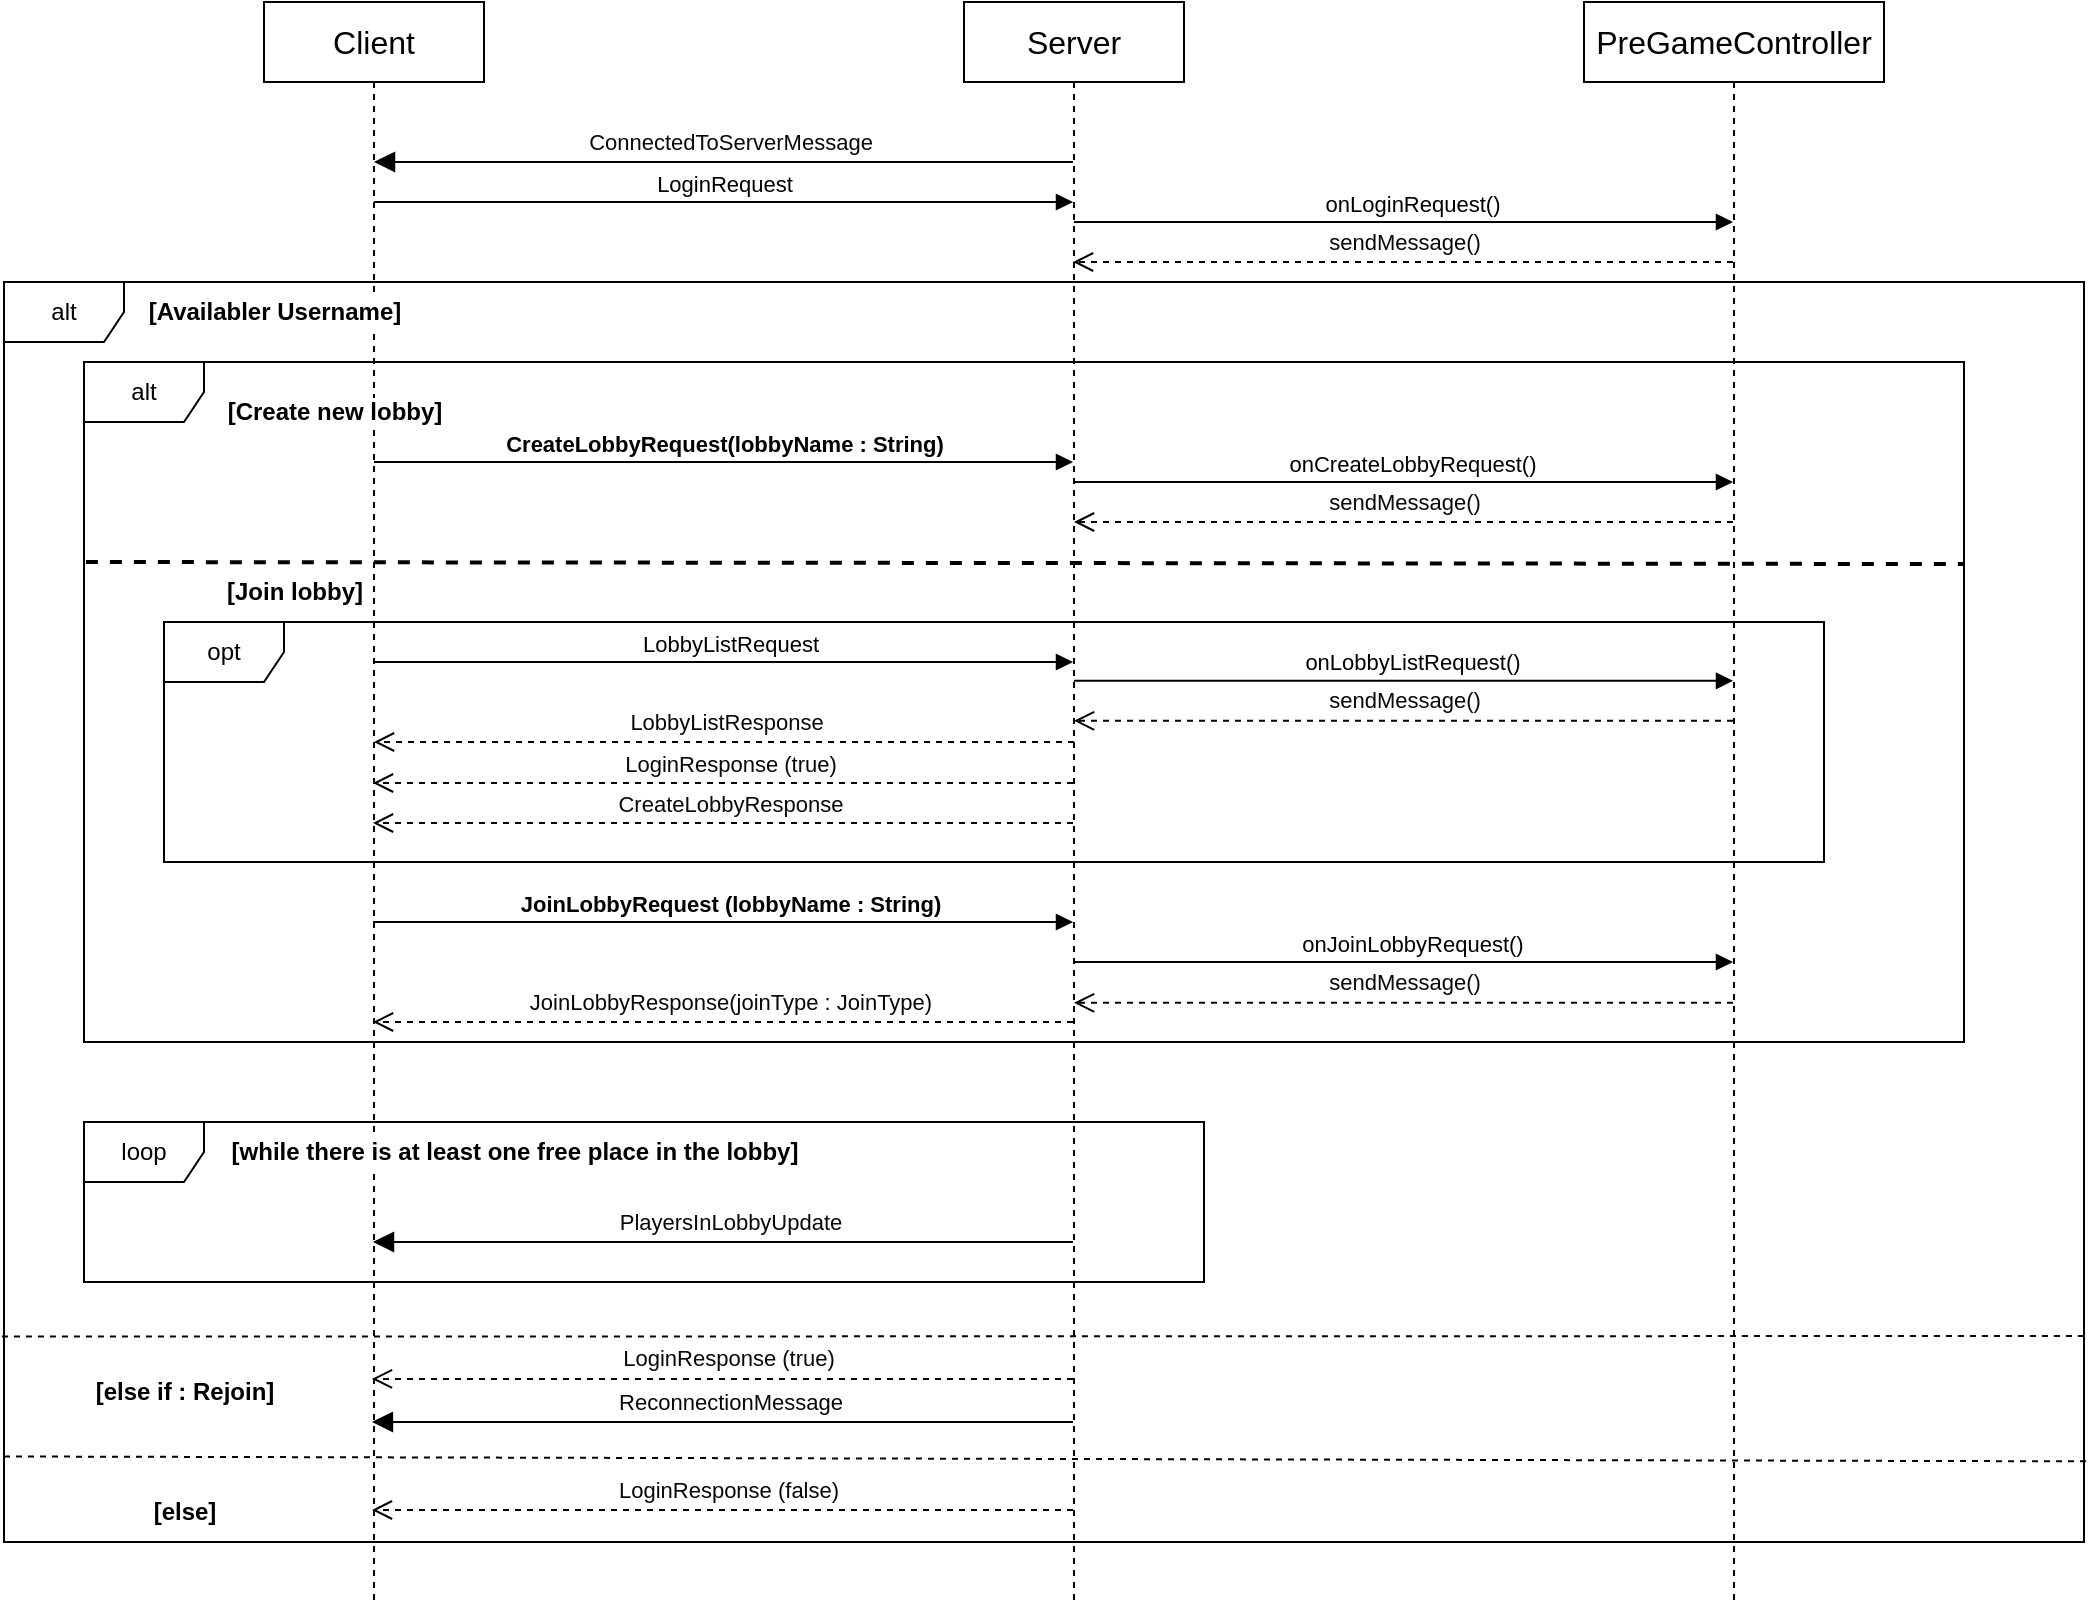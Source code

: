 <mxfile version="21.5.0" type="device">
  <diagram name="Pagina-1" id="6Mq_mjlfumfUOl1YjtqR">
    <mxGraphModel dx="858" dy="682" grid="1" gridSize="10" guides="1" tooltips="1" connect="1" arrows="1" fold="1" page="1" pageScale="1" pageWidth="827" pageHeight="1169" math="0" shadow="0">
      <root>
        <mxCell id="0" />
        <mxCell id="1" parent="0" />
        <mxCell id="l8pV8k5_uUXK4S9wxUd8-1" value="alt" style="shape=umlFrame;whiteSpace=wrap;html=1;pointerEvents=0;" parent="1" vertex="1">
          <mxGeometry x="40" y="170" width="1040" height="630" as="geometry" />
        </mxCell>
        <mxCell id="l8pV8k5_uUXK4S9wxUd8-2" value="Client" style="html=1;whiteSpace=wrap;fontSize=16;" parent="1" vertex="1">
          <mxGeometry x="170" y="30" width="110" height="40" as="geometry" />
        </mxCell>
        <mxCell id="l8pV8k5_uUXK4S9wxUd8-3" value="Server" style="html=1;whiteSpace=wrap;fontSize=16;" parent="1" vertex="1">
          <mxGeometry x="520" y="30" width="110" height="40" as="geometry" />
        </mxCell>
        <mxCell id="l8pV8k5_uUXK4S9wxUd8-4" value="" style="shape=umlLifeline;perimeter=lifelinePerimeter;whiteSpace=wrap;html=1;container=1;dropTarget=0;collapsible=0;recursiveResize=0;outlineConnect=0;portConstraint=eastwest;newEdgeStyle={&quot;edgeStyle&quot;:&quot;elbowEdgeStyle&quot;,&quot;elbow&quot;:&quot;vertical&quot;,&quot;curved&quot;:0,&quot;rounded&quot;:0};participant=umlActor;size=0;" parent="1" vertex="1">
          <mxGeometry x="215" y="70" width="20" height="760" as="geometry" />
        </mxCell>
        <mxCell id="l8pV8k5_uUXK4S9wxUd8-5" value="" style="shape=umlLifeline;perimeter=lifelinePerimeter;whiteSpace=wrap;html=1;container=1;dropTarget=0;collapsible=0;recursiveResize=0;outlineConnect=0;portConstraint=eastwest;newEdgeStyle={&quot;edgeStyle&quot;:&quot;elbowEdgeStyle&quot;,&quot;elbow&quot;:&quot;vertical&quot;,&quot;curved&quot;:0,&quot;rounded&quot;:0};participant=umlActor;size=0;" parent="1" vertex="1">
          <mxGeometry x="565" y="70" width="20" height="760" as="geometry" />
        </mxCell>
        <mxCell id="l8pV8k5_uUXK4S9wxUd8-6" value="&lt;div style=&quot;color: rgb(8, 8, 8);&quot;&gt;&lt;pre style=&quot;&quot;&gt;&lt;font face=&quot;Helvetica&quot;&gt;ConnectedToServerMessage&lt;/font&gt;&lt;/pre&gt;&lt;/div&gt;" style="html=1;verticalAlign=bottom;endArrow=block;endSize=8;edgeStyle=elbowEdgeStyle;elbow=vertical;curved=0;rounded=0;labelBackgroundColor=none;endFill=1;" parent="1" source="l8pV8k5_uUXK4S9wxUd8-5" target="l8pV8k5_uUXK4S9wxUd8-4" edge="1">
          <mxGeometry x="-0.014" y="10" relative="1" as="geometry">
            <mxPoint x="470" y="110" as="sourcePoint" />
            <mxPoint x="240" y="110" as="targetPoint" />
            <Array as="points">
              <mxPoint x="340" y="110" />
            </Array>
            <mxPoint x="1" as="offset" />
          </mxGeometry>
        </mxCell>
        <mxCell id="l8pV8k5_uUXK4S9wxUd8-7" value="LoginRequest" style="html=1;verticalAlign=bottom;endArrow=block;edgeStyle=elbowEdgeStyle;elbow=vertical;curved=0;rounded=0;" parent="1" source="l8pV8k5_uUXK4S9wxUd8-4" target="l8pV8k5_uUXK4S9wxUd8-5" edge="1">
          <mxGeometry width="80" relative="1" as="geometry">
            <mxPoint x="340" y="280" as="sourcePoint" />
            <mxPoint x="420" y="280" as="targetPoint" />
            <Array as="points">
              <mxPoint x="540" y="130" />
              <mxPoint x="400" y="140" />
            </Array>
          </mxGeometry>
        </mxCell>
        <mxCell id="l8pV8k5_uUXK4S9wxUd8-9" value="[Availabler Username]" style="text;html=1;align=center;verticalAlign=middle;resizable=0;points=[];autosize=1;strokeColor=none;fillColor=none;fontStyle=1;labelBackgroundColor=default;" parent="1" vertex="1">
          <mxGeometry x="100" y="170" width="150" height="30" as="geometry" />
        </mxCell>
        <mxCell id="l8pV8k5_uUXK4S9wxUd8-10" value="[else if : Rejoin]" style="text;html=1;align=center;verticalAlign=middle;resizable=0;points=[];autosize=1;strokeColor=none;fillColor=none;fontStyle=1" parent="1" vertex="1">
          <mxGeometry x="75" y="710" width="110" height="30" as="geometry" />
        </mxCell>
        <mxCell id="l8pV8k5_uUXK4S9wxUd8-11" value="&lt;div style=&quot;color: rgb(8, 8, 8);&quot;&gt;&lt;pre style=&quot;&quot;&gt;&lt;font face=&quot;Helvetica&quot;&gt;LoginResponse (true)&lt;/font&gt;&lt;/pre&gt;&lt;/div&gt;" style="html=1;verticalAlign=bottom;endArrow=open;dashed=1;endSize=8;edgeStyle=elbowEdgeStyle;elbow=vertical;curved=0;rounded=0;labelBackgroundColor=none;" parent="1" edge="1">
          <mxGeometry x="-0.017" y="10" relative="1" as="geometry">
            <mxPoint x="574.5" y="420.5" as="sourcePoint" />
            <mxPoint x="224.5" y="420.5" as="targetPoint" />
            <Array as="points">
              <mxPoint x="560" y="420.5" />
              <mxPoint x="570" y="190.5" />
              <mxPoint x="335" y="170.5" />
            </Array>
            <mxPoint as="offset" />
          </mxGeometry>
        </mxCell>
        <mxCell id="l8pV8k5_uUXK4S9wxUd8-13" value="&lt;div style=&quot;color: rgb(8, 8, 8);&quot;&gt;&lt;pre style=&quot;&quot;&gt;&lt;font face=&quot;Helvetica&quot;&gt;LoginResponse (true)&lt;/font&gt;&lt;/pre&gt;&lt;/div&gt;" style="html=1;verticalAlign=bottom;endArrow=open;dashed=1;endSize=8;edgeStyle=elbowEdgeStyle;elbow=vertical;curved=0;rounded=0;labelBackgroundColor=none;" parent="1" edge="1" source="l8pV8k5_uUXK4S9wxUd8-5">
          <mxGeometry x="-0.017" y="10" relative="1" as="geometry">
            <mxPoint x="649.5" y="718.46" as="sourcePoint" />
            <mxPoint x="223.962" y="718.46" as="targetPoint" />
            <Array as="points">
              <mxPoint x="280" y="718.46" />
              <mxPoint x="310" y="728.46" />
              <mxPoint x="550" y="698.46" />
              <mxPoint x="300" y="678.46" />
            </Array>
            <mxPoint as="offset" />
          </mxGeometry>
        </mxCell>
        <mxCell id="l8pV8k5_uUXK4S9wxUd8-15" value="" style="endArrow=none;dashed=1;html=1;rounded=0;exitX=-0.001;exitY=0.837;exitDx=0;exitDy=0;exitPerimeter=0;" parent="1" source="l8pV8k5_uUXK4S9wxUd8-1" edge="1">
          <mxGeometry width="50" height="50" relative="1" as="geometry">
            <mxPoint x="30" y="890" as="sourcePoint" />
            <mxPoint x="1080" y="697" as="targetPoint" />
          </mxGeometry>
        </mxCell>
        <mxCell id="l8pV8k5_uUXK4S9wxUd8-16" value="" style="endArrow=none;dashed=1;html=1;rounded=0;entryX=1.003;entryY=0.936;entryDx=0;entryDy=0;entryPerimeter=0;exitX=0;exitY=0.953;exitDx=0;exitDy=0;exitPerimeter=0;" parent="1" edge="1" target="l8pV8k5_uUXK4S9wxUd8-1">
          <mxGeometry width="50" height="50" relative="1" as="geometry">
            <mxPoint x="40" y="757.23" as="sourcePoint" />
            <mxPoint x="761.44" y="759.05" as="targetPoint" />
          </mxGeometry>
        </mxCell>
        <mxCell id="l8pV8k5_uUXK4S9wxUd8-17" value="[else]" style="text;html=1;align=center;verticalAlign=middle;resizable=0;points=[];autosize=1;strokeColor=none;fillColor=none;fontStyle=1" parent="1" vertex="1">
          <mxGeometry x="105" y="770" width="50" height="30" as="geometry" />
        </mxCell>
        <mxCell id="l8pV8k5_uUXK4S9wxUd8-19" value="&lt;div style=&quot;color: rgb(8, 8, 8);&quot;&gt;&lt;pre style=&quot;&quot;&gt;&lt;font face=&quot;Helvetica&quot;&gt;LoginResponse (false)&lt;/font&gt;&lt;/pre&gt;&lt;/div&gt;" style="html=1;verticalAlign=bottom;endArrow=open;dashed=1;endSize=8;edgeStyle=elbowEdgeStyle;elbow=vertical;curved=0;rounded=0;labelBackgroundColor=none;" parent="1" edge="1" source="l8pV8k5_uUXK4S9wxUd8-5">
          <mxGeometry x="-0.017" y="10" relative="1" as="geometry">
            <mxPoint x="649.5" y="784.0" as="sourcePoint" />
            <mxPoint x="223.962" y="784.0" as="targetPoint" />
            <Array as="points">
              <mxPoint x="280" y="784" />
              <mxPoint x="301" y="794.23" />
              <mxPoint x="541" y="764.23" />
              <mxPoint x="291" y="744.23" />
            </Array>
            <mxPoint as="offset" />
          </mxGeometry>
        </mxCell>
        <mxCell id="l8pV8k5_uUXK4S9wxUd8-20" value="alt" style="shape=umlFrame;whiteSpace=wrap;html=1;pointerEvents=0;" parent="1" vertex="1">
          <mxGeometry x="80" y="210" width="940" height="340" as="geometry" />
        </mxCell>
        <mxCell id="l8pV8k5_uUXK4S9wxUd8-21" value="[Create new lobby]" style="text;html=1;align=center;verticalAlign=middle;resizable=0;points=[];autosize=1;strokeColor=none;fillColor=none;fontStyle=1;labelBackgroundColor=default;" parent="1" vertex="1">
          <mxGeometry x="140" y="220" width="130" height="30" as="geometry" />
        </mxCell>
        <mxCell id="l8pV8k5_uUXK4S9wxUd8-22" value="" style="endArrow=none;dashed=1;html=1;rounded=0;fontStyle=0;strokeWidth=2;exitX=0.001;exitY=0.33;exitDx=0;exitDy=0;exitPerimeter=0;entryX=1;entryY=0.333;entryDx=0;entryDy=0;entryPerimeter=0;" parent="1" edge="1">
          <mxGeometry width="50" height="50" relative="1" as="geometry">
            <mxPoint x="80.94" y="310.0" as="sourcePoint" />
            <mxPoint x="1020" y="311.02" as="targetPoint" />
          </mxGeometry>
        </mxCell>
        <mxCell id="l8pV8k5_uUXK4S9wxUd8-23" value="[Join lobby]" style="text;html=1;align=center;verticalAlign=middle;resizable=0;points=[];autosize=1;strokeColor=none;fillColor=none;fontStyle=1" parent="1" vertex="1">
          <mxGeometry x="140" y="310" width="90" height="30" as="geometry" />
        </mxCell>
        <mxCell id="l8pV8k5_uUXK4S9wxUd8-24" value="CreateLobbyRequest(lobbyName : String)" style="html=1;verticalAlign=bottom;endArrow=block;edgeStyle=elbowEdgeStyle;elbow=vertical;curved=0;rounded=0;fontStyle=1" parent="1" source="l8pV8k5_uUXK4S9wxUd8-4" target="l8pV8k5_uUXK4S9wxUd8-5" edge="1">
          <mxGeometry x="-0.002" width="80" relative="1" as="geometry">
            <mxPoint x="220" y="260" as="sourcePoint" />
            <mxPoint x="570" y="260" as="targetPoint" />
            <Array as="points">
              <mxPoint x="315.5" y="260" />
              <mxPoint x="515.5" y="250" />
              <mxPoint x="481.5" y="270" />
            </Array>
            <mxPoint as="offset" />
          </mxGeometry>
        </mxCell>
        <mxCell id="l8pV8k5_uUXK4S9wxUd8-33" value="&lt;div style=&quot;color: rgb(8, 8, 8);&quot;&gt;&lt;pre style=&quot;&quot;&gt;&lt;font face=&quot;Helvetica&quot;&gt;CreateLobbyResponse&lt;/font&gt;&lt;/pre&gt;&lt;/div&gt;" style="html=1;verticalAlign=bottom;endArrow=open;dashed=1;endSize=8;edgeStyle=elbowEdgeStyle;elbow=vertical;curved=0;rounded=0;labelBackgroundColor=none;" parent="1" edge="1">
          <mxGeometry x="-0.017" y="10" relative="1" as="geometry">
            <mxPoint x="574.5" y="440.5" as="sourcePoint" />
            <mxPoint x="224.5" y="440.5" as="targetPoint" />
            <Array as="points">
              <mxPoint x="510" y="440.5" />
              <mxPoint x="580" y="290.5" />
              <mxPoint x="346" y="320.5" />
            </Array>
            <mxPoint as="offset" />
          </mxGeometry>
        </mxCell>
        <mxCell id="l8pV8k5_uUXK4S9wxUd8-35" value="opt" style="shape=umlFrame;whiteSpace=wrap;html=1;pointerEvents=0;" parent="1" vertex="1">
          <mxGeometry x="120" y="340" width="830" height="120" as="geometry" />
        </mxCell>
        <mxCell id="l8pV8k5_uUXK4S9wxUd8-36" value="LobbyListRequest" style="html=1;verticalAlign=bottom;endArrow=block;edgeStyle=elbowEdgeStyle;elbow=vertical;curved=0;rounded=0;" parent="1" edge="1">
          <mxGeometry x="0.015" width="80" relative="1" as="geometry">
            <mxPoint x="224.5" y="360" as="sourcePoint" />
            <mxPoint x="574.5" y="360" as="targetPoint" />
            <Array as="points">
              <mxPoint x="500" y="360" />
              <mxPoint x="540" y="370" />
              <mxPoint x="310" y="380" />
              <mxPoint x="330" y="460" />
              <mxPoint x="540" y="480" />
              <mxPoint x="460" y="490" />
              <mxPoint x="531" y="500" />
              <mxPoint x="497" y="520" />
            </Array>
            <mxPoint x="1" as="offset" />
          </mxGeometry>
        </mxCell>
        <mxCell id="l8pV8k5_uUXK4S9wxUd8-39" value="&lt;div style=&quot;color: rgb(8, 8, 8);&quot;&gt;&lt;pre style=&quot;&quot;&gt;&lt;font face=&quot;Helvetica&quot;&gt;LobbyListResponse&lt;/font&gt;&lt;/pre&gt;&lt;/div&gt;" style="html=1;verticalAlign=bottom;endArrow=open;dashed=1;endSize=8;edgeStyle=elbowEdgeStyle;elbow=vertical;curved=0;rounded=0;labelBackgroundColor=none;" parent="1" edge="1">
          <mxGeometry x="-0.003" y="10" relative="1" as="geometry">
            <mxPoint x="575" y="400" as="sourcePoint" />
            <mxPoint x="225" y="400" as="targetPoint" />
            <Array as="points">
              <mxPoint x="520.5" y="400" />
              <mxPoint x="510.5" y="410" />
              <mxPoint x="300.5" y="420" />
              <mxPoint x="320.5" y="530" />
            </Array>
            <mxPoint as="offset" />
          </mxGeometry>
        </mxCell>
        <mxCell id="l8pV8k5_uUXK4S9wxUd8-40" value="JoinLobbyRequest (lobbyName : String)" style="html=1;verticalAlign=bottom;endArrow=block;edgeStyle=elbowEdgeStyle;elbow=vertical;curved=0;rounded=0;fontStyle=1" parent="1" edge="1">
          <mxGeometry x="0.015" width="80" relative="1" as="geometry">
            <mxPoint x="224.5" y="490" as="sourcePoint" />
            <mxPoint x="574.5" y="490" as="targetPoint" />
            <Array as="points">
              <mxPoint x="420" y="490" />
              <mxPoint x="540" y="610" />
              <mxPoint x="666" y="650" />
              <mxPoint x="586" y="660" />
              <mxPoint x="657" y="670" />
              <mxPoint x="623" y="690" />
            </Array>
            <mxPoint x="1" as="offset" />
          </mxGeometry>
        </mxCell>
        <mxCell id="l8pV8k5_uUXK4S9wxUd8-41" value="&lt;div style=&quot;color: rgb(8, 8, 8);&quot;&gt;&lt;pre style=&quot;&quot;&gt;&lt;font face=&quot;Helvetica&quot;&gt;JoinLobbyResponse(joinType : JoinType)&lt;/font&gt;&lt;/pre&gt;&lt;/div&gt;" style="html=1;verticalAlign=bottom;endArrow=open;dashed=1;endSize=8;edgeStyle=elbowEdgeStyle;elbow=vertical;curved=0;rounded=0;labelBackgroundColor=none;" parent="1" edge="1">
          <mxGeometry x="-0.017" y="10" relative="1" as="geometry">
            <mxPoint x="574.5" y="540" as="sourcePoint" />
            <mxPoint x="224.5" y="540" as="targetPoint" />
            <Array as="points">
              <mxPoint x="310" y="540" />
              <mxPoint x="580" y="690" />
              <mxPoint x="520" y="680" />
              <mxPoint x="590" y="690" />
              <mxPoint x="550" y="680" />
              <mxPoint x="310" y="720" />
              <mxPoint x="570" y="660" />
              <mxPoint x="390" y="670" />
            </Array>
            <mxPoint as="offset" />
          </mxGeometry>
        </mxCell>
        <mxCell id="l8pV8k5_uUXK4S9wxUd8-42" value="&lt;div style=&quot;color: rgb(8, 8, 8);&quot;&gt;&lt;pre style=&quot;&quot;&gt;&lt;font face=&quot;Helvetica&quot;&gt;ReconnectionMessage&lt;/font&gt;&lt;/pre&gt;&lt;/div&gt;" style="html=1;verticalAlign=bottom;endArrow=block;endSize=8;edgeStyle=elbowEdgeStyle;elbow=vertical;curved=0;rounded=0;labelBackgroundColor=none;endFill=1;" parent="1" edge="1" source="l8pV8k5_uUXK4S9wxUd8-5">
          <mxGeometry x="-0.018" y="10" relative="1" as="geometry">
            <mxPoint x="650.94" y="740" as="sourcePoint" />
            <mxPoint x="223.962" y="740" as="targetPoint" />
            <Array as="points">
              <mxPoint x="340" y="740" />
              <mxPoint x="550" y="740" />
              <mxPoint x="530" y="750" />
              <mxPoint x="620" y="740" />
              <mxPoint x="520" y="750" />
              <mxPoint x="520" y="740" />
              <mxPoint x="130.5" y="730" />
              <mxPoint x="160.5" y="740" />
              <mxPoint x="400.5" y="710" />
              <mxPoint x="150.5" y="690" />
            </Array>
            <mxPoint as="offset" />
          </mxGeometry>
        </mxCell>
        <mxCell id="l8pV8k5_uUXK4S9wxUd8-48" value="loop" style="shape=umlFrame;whiteSpace=wrap;html=1;pointerEvents=0;" parent="1" vertex="1">
          <mxGeometry x="80" y="590" width="560" height="80" as="geometry" />
        </mxCell>
        <mxCell id="l8pV8k5_uUXK4S9wxUd8-49" value="[while there is at least one free place in the lobby]" style="text;html=1;align=center;verticalAlign=middle;resizable=0;points=[];autosize=1;strokeColor=none;fillColor=none;fontStyle=1;labelBackgroundColor=default;" parent="1" vertex="1">
          <mxGeometry x="140" y="590" width="310" height="30" as="geometry" />
        </mxCell>
        <mxCell id="l8pV8k5_uUXK4S9wxUd8-52" value="&lt;div style=&quot;color: rgb(8, 8, 8);&quot;&gt;&lt;pre style=&quot;&quot;&gt;&lt;font face=&quot;Helvetica&quot;&gt;PlayersInLobbyUpdate&lt;/font&gt;&lt;/pre&gt;&lt;/div&gt;" style="html=1;verticalAlign=bottom;endArrow=block;endSize=8;edgeStyle=elbowEdgeStyle;elbow=vertical;curved=0;rounded=0;labelBackgroundColor=none;endFill=1;" parent="1" edge="1" source="l8pV8k5_uUXK4S9wxUd8-5">
          <mxGeometry x="-0.017" y="10" relative="1" as="geometry">
            <mxPoint x="649.5" y="650" as="sourcePoint" />
            <mxPoint x="224.5" y="650" as="targetPoint" />
            <Array as="points">
              <mxPoint x="301" y="650" />
              <mxPoint x="72" y="660" />
              <mxPoint x="142" y="670" />
              <mxPoint x="102" y="660" />
              <mxPoint x="-138" y="700" />
              <mxPoint x="122" y="640" />
              <mxPoint x="-58" y="650" />
            </Array>
            <mxPoint as="offset" />
          </mxGeometry>
        </mxCell>
        <mxCell id="aZD7jFiFMmBxEBJe1asT-1" value="PreGameController" style="html=1;whiteSpace=wrap;fontSize=16;" vertex="1" parent="1">
          <mxGeometry x="830" y="30" width="150" height="40" as="geometry" />
        </mxCell>
        <mxCell id="aZD7jFiFMmBxEBJe1asT-2" value="" style="shape=umlLifeline;perimeter=lifelinePerimeter;whiteSpace=wrap;html=1;container=1;dropTarget=0;collapsible=0;recursiveResize=0;outlineConnect=0;portConstraint=eastwest;newEdgeStyle={&quot;edgeStyle&quot;:&quot;elbowEdgeStyle&quot;,&quot;elbow&quot;:&quot;vertical&quot;,&quot;curved&quot;:0,&quot;rounded&quot;:0};participant=umlActor;size=0;" vertex="1" parent="1">
          <mxGeometry x="895" y="70" width="20" height="760" as="geometry" />
        </mxCell>
        <mxCell id="aZD7jFiFMmBxEBJe1asT-3" value="onLoginRequest()" style="html=1;verticalAlign=bottom;endArrow=block;edgeStyle=elbowEdgeStyle;elbow=vertical;curved=0;rounded=0;" edge="1" parent="1" source="l8pV8k5_uUXK4S9wxUd8-5" target="aZD7jFiFMmBxEBJe1asT-2">
          <mxGeometry x="0.023" width="80" relative="1" as="geometry">
            <mxPoint x="565" y="160" as="sourcePoint" />
            <mxPoint x="895" y="160" as="targetPoint" />
            <Array as="points">
              <mxPoint x="810" y="140" />
              <mxPoint x="540.5" y="170" />
              <mxPoint x="310.5" y="180" />
              <mxPoint x="330.5" y="260" />
              <mxPoint x="540.5" y="280" />
              <mxPoint x="460.5" y="290" />
              <mxPoint x="531.5" y="300" />
              <mxPoint x="497.5" y="320" />
            </Array>
            <mxPoint as="offset" />
          </mxGeometry>
        </mxCell>
        <mxCell id="aZD7jFiFMmBxEBJe1asT-5" value="&lt;div style=&quot;color: rgb(8, 8, 8);&quot;&gt;&lt;pre style=&quot;&quot;&gt;&lt;font face=&quot;Helvetica&quot;&gt;sendMessage()&lt;/font&gt;&lt;/pre&gt;&lt;/div&gt;" style="html=1;verticalAlign=bottom;endArrow=open;dashed=1;endSize=8;edgeStyle=elbowEdgeStyle;elbow=vertical;curved=0;rounded=0;labelBackgroundColor=none;" edge="1" parent="1">
          <mxGeometry x="-0.003" y="10" relative="1" as="geometry">
            <mxPoint x="904.5" y="160.0" as="sourcePoint" />
            <mxPoint x="574.5" y="160.0" as="targetPoint" />
            <Array as="points">
              <mxPoint x="740" y="160" />
              <mxPoint x="520.5" y="170" />
              <mxPoint x="310.5" y="180" />
              <mxPoint x="330.5" y="290" />
            </Array>
            <mxPoint as="offset" />
          </mxGeometry>
        </mxCell>
        <mxCell id="aZD7jFiFMmBxEBJe1asT-6" value="onCreateLobbyRequest()" style="html=1;verticalAlign=bottom;endArrow=block;edgeStyle=elbowEdgeStyle;elbow=vertical;curved=0;rounded=0;" edge="1" parent="1" source="l8pV8k5_uUXK4S9wxUd8-5" target="aZD7jFiFMmBxEBJe1asT-2">
          <mxGeometry x="0.023" width="80" relative="1" as="geometry">
            <mxPoint x="720" y="260" as="sourcePoint" />
            <mxPoint x="1051" y="260" as="targetPoint" />
            <Array as="points">
              <mxPoint x="820" y="270" />
              <mxPoint x="850" y="280" />
              <mxPoint x="820" y="260" />
              <mxPoint x="686.5" y="290" />
              <mxPoint x="456.5" y="300" />
              <mxPoint x="476.5" y="380" />
              <mxPoint x="686.5" y="400" />
              <mxPoint x="606.5" y="410" />
              <mxPoint x="677.5" y="420" />
              <mxPoint x="643.5" y="440" />
            </Array>
            <mxPoint as="offset" />
          </mxGeometry>
        </mxCell>
        <mxCell id="aZD7jFiFMmBxEBJe1asT-7" value="&lt;div style=&quot;color: rgb(8, 8, 8);&quot;&gt;&lt;pre style=&quot;&quot;&gt;&lt;font face=&quot;Helvetica&quot;&gt;sendMessage()&lt;/font&gt;&lt;/pre&gt;&lt;/div&gt;" style="html=1;verticalAlign=bottom;endArrow=open;dashed=1;endSize=8;edgeStyle=elbowEdgeStyle;elbow=vertical;curved=0;rounded=0;labelBackgroundColor=none;" edge="1" parent="1" source="aZD7jFiFMmBxEBJe1asT-2" target="l8pV8k5_uUXK4S9wxUd8-5">
          <mxGeometry x="-0.003" y="10" relative="1" as="geometry">
            <mxPoint x="760" y="290" as="sourcePoint" />
            <mxPoint x="430" y="290" as="targetPoint" />
            <Array as="points">
              <mxPoint x="650" y="290" />
              <mxPoint x="376" y="300.0" />
              <mxPoint x="166" y="310.0" />
              <mxPoint x="186" y="420.0" />
            </Array>
            <mxPoint as="offset" />
          </mxGeometry>
        </mxCell>
        <mxCell id="aZD7jFiFMmBxEBJe1asT-8" value="onLobbyListRequest()" style="html=1;verticalAlign=bottom;endArrow=block;edgeStyle=elbowEdgeStyle;elbow=vertical;curved=0;rounded=0;" edge="1" parent="1" source="l8pV8k5_uUXK4S9wxUd8-5" target="aZD7jFiFMmBxEBJe1asT-2">
          <mxGeometry x="0.023" width="80" relative="1" as="geometry">
            <mxPoint x="580" y="369.41" as="sourcePoint" />
            <mxPoint x="911" y="369.41" as="targetPoint" />
            <Array as="points">
              <mxPoint x="826" y="369.41" />
              <mxPoint x="856" y="379.41" />
              <mxPoint x="826" y="359.41" />
              <mxPoint x="692.5" y="389.41" />
              <mxPoint x="462.5" y="399.41" />
              <mxPoint x="482.5" y="479.41" />
              <mxPoint x="692.5" y="499.41" />
              <mxPoint x="612.5" y="509.41" />
              <mxPoint x="683.5" y="519.41" />
              <mxPoint x="649.5" y="539.41" />
            </Array>
            <mxPoint as="offset" />
          </mxGeometry>
        </mxCell>
        <mxCell id="aZD7jFiFMmBxEBJe1asT-9" value="&lt;div style=&quot;color: rgb(8, 8, 8);&quot;&gt;&lt;pre style=&quot;&quot;&gt;&lt;font face=&quot;Helvetica&quot;&gt;sendMessage()&lt;/font&gt;&lt;/pre&gt;&lt;/div&gt;" style="html=1;verticalAlign=bottom;endArrow=open;dashed=1;endSize=8;edgeStyle=elbowEdgeStyle;elbow=vertical;curved=0;rounded=0;labelBackgroundColor=none;" edge="1" parent="1" source="aZD7jFiFMmBxEBJe1asT-2" target="l8pV8k5_uUXK4S9wxUd8-5">
          <mxGeometry x="-0.003" y="10" relative="1" as="geometry">
            <mxPoint x="911" y="389.41" as="sourcePoint" />
            <mxPoint x="580" y="389.41" as="targetPoint" />
            <Array as="points">
              <mxPoint x="656" y="389.41" />
              <mxPoint x="382" y="399.41" />
              <mxPoint x="172" y="409.41" />
              <mxPoint x="192" y="519.41" />
            </Array>
            <mxPoint as="offset" />
          </mxGeometry>
        </mxCell>
        <mxCell id="aZD7jFiFMmBxEBJe1asT-10" value="onJoinLobbyRequest()" style="html=1;verticalAlign=bottom;endArrow=block;edgeStyle=elbowEdgeStyle;elbow=vertical;curved=0;rounded=0;" edge="1" parent="1" source="l8pV8k5_uUXK4S9wxUd8-5" target="aZD7jFiFMmBxEBJe1asT-2">
          <mxGeometry x="0.023" width="80" relative="1" as="geometry">
            <mxPoint x="570" y="510.0" as="sourcePoint" />
            <mxPoint x="910" y="500" as="targetPoint" />
            <Array as="points">
              <mxPoint x="660" y="510" />
              <mxPoint x="852" y="520.41" />
              <mxPoint x="822" y="500.41" />
              <mxPoint x="688.5" y="530.41" />
              <mxPoint x="458.5" y="540.41" />
              <mxPoint x="478.5" y="620.41" />
              <mxPoint x="688.5" y="640.41" />
              <mxPoint x="608.5" y="650.41" />
              <mxPoint x="679.5" y="660.41" />
              <mxPoint x="645.5" y="680.41" />
            </Array>
            <mxPoint as="offset" />
          </mxGeometry>
        </mxCell>
        <mxCell id="aZD7jFiFMmBxEBJe1asT-11" value="&lt;div style=&quot;color: rgb(8, 8, 8);&quot;&gt;&lt;pre style=&quot;&quot;&gt;&lt;font face=&quot;Helvetica&quot;&gt;sendMessage()&lt;/font&gt;&lt;/pre&gt;&lt;/div&gt;" style="html=1;verticalAlign=bottom;endArrow=open;dashed=1;endSize=8;edgeStyle=elbowEdgeStyle;elbow=vertical;curved=0;rounded=0;labelBackgroundColor=none;" edge="1" parent="1" source="aZD7jFiFMmBxEBJe1asT-2" target="l8pV8k5_uUXK4S9wxUd8-5">
          <mxGeometry x="-0.003" y="10" relative="1" as="geometry">
            <mxPoint x="901" y="530.0" as="sourcePoint" />
            <mxPoint x="570" y="530.0" as="targetPoint" />
            <Array as="points">
              <mxPoint x="652" y="530.41" />
              <mxPoint x="378" y="540.41" />
              <mxPoint x="168" y="550.41" />
              <mxPoint x="188" y="660.41" />
            </Array>
            <mxPoint as="offset" />
          </mxGeometry>
        </mxCell>
      </root>
    </mxGraphModel>
  </diagram>
</mxfile>
